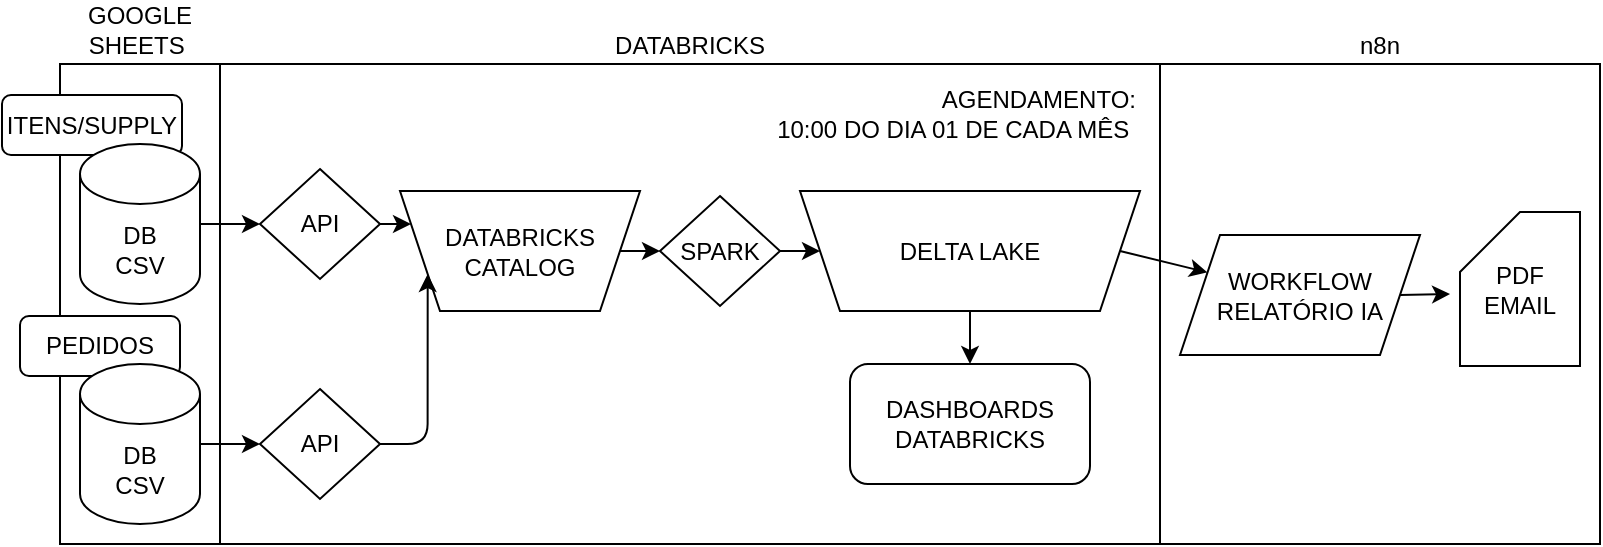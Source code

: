 <mxfile>
    <diagram id="LXkWDThQwS2O8UE18SSh" name="Page-1">
        <mxGraphModel dx="905" dy="649" grid="1" gridSize="10" guides="1" tooltips="1" connect="1" arrows="1" fold="1" page="1" pageScale="1" pageWidth="850" pageHeight="1100" math="0" shadow="0">
            <root>
                <mxCell id="0"/>
                <mxCell id="1" parent="0"/>
                <mxCell id="18" value="GOOGLE SHEETS&amp;nbsp;" style="rounded=0;whiteSpace=wrap;html=1;labelPosition=center;verticalLabelPosition=top;align=center;verticalAlign=bottom;fillColor=none;" parent="1" vertex="1">
                    <mxGeometry x="59" y="80" width="80" height="240" as="geometry"/>
                </mxCell>
                <mxCell id="39" value="ITENS/SUPPLY" style="rounded=1;whiteSpace=wrap;html=1;" parent="1" vertex="1">
                    <mxGeometry x="30" y="95.5" width="90" height="30" as="geometry"/>
                </mxCell>
                <mxCell id="38" value="PEDIDOS" style="rounded=1;whiteSpace=wrap;html=1;" parent="1" vertex="1">
                    <mxGeometry x="39" y="206" width="80" height="30" as="geometry"/>
                </mxCell>
                <mxCell id="2" value="DB&lt;br&gt;CSV" style="shape=cylinder3;whiteSpace=wrap;html=1;boundedLbl=1;backgroundOutline=1;size=15;" parent="1" vertex="1">
                    <mxGeometry x="69" y="120" width="60" height="80" as="geometry"/>
                </mxCell>
                <mxCell id="3" value="DB&lt;div&gt;CSV&lt;/div&gt;" style="shape=cylinder3;whiteSpace=wrap;html=1;boundedLbl=1;backgroundOutline=1;size=15;" parent="1" vertex="1">
                    <mxGeometry x="69" y="230" width="60" height="80" as="geometry"/>
                </mxCell>
                <mxCell id="4" value="DATABRICKS" style="rounded=0;whiteSpace=wrap;html=1;align=center;fillColor=none;labelPosition=center;verticalLabelPosition=top;verticalAlign=bottom;" parent="1" vertex="1">
                    <mxGeometry x="139" y="80" width="470" height="240" as="geometry"/>
                </mxCell>
                <mxCell id="16" value="DATABRICKS CATALOG" style="shape=trapezoid;perimeter=trapezoidPerimeter;whiteSpace=wrap;html=1;fixedSize=1;flipV=1;" parent="1" vertex="1">
                    <mxGeometry x="229" y="143.5" width="120" height="60" as="geometry"/>
                </mxCell>
                <mxCell id="49" style="edgeStyle=none;html=1;exitX=0.5;exitY=1;exitDx=0;exitDy=0;" edge="1" parent="1" source="17" target="47">
                    <mxGeometry relative="1" as="geometry"/>
                </mxCell>
                <mxCell id="51" style="edgeStyle=none;html=1;exitX=1;exitY=0.5;exitDx=0;exitDy=0;" edge="1" parent="1" source="17" target="50">
                    <mxGeometry relative="1" as="geometry"/>
                </mxCell>
                <mxCell id="17" value="&lt;div&gt;DELTA LAKE&lt;/div&gt;" style="shape=trapezoid;perimeter=trapezoidPerimeter;whiteSpace=wrap;html=1;fixedSize=1;flipV=1;size=20;" parent="1" vertex="1">
                    <mxGeometry x="429" y="143.5" width="170" height="60" as="geometry"/>
                </mxCell>
                <mxCell id="19" value="" style="endArrow=classic;html=1;exitX=1;exitY=0.5;exitDx=0;exitDy=0;entryX=0;entryY=0.5;entryDx=0;entryDy=0;" parent="1" source="16" target="43" edge="1">
                    <mxGeometry width="50" height="50" relative="1" as="geometry">
                        <mxPoint x="389" y="270" as="sourcePoint"/>
                        <mxPoint x="439" y="220" as="targetPoint"/>
                    </mxGeometry>
                </mxCell>
                <mxCell id="24" value="" style="endArrow=classic;html=1;exitX=1;exitY=0.5;exitDx=0;exitDy=0;exitPerimeter=0;entryX=0;entryY=0.5;entryDx=0;entryDy=0;" parent="1" source="2" target="28" edge="1">
                    <mxGeometry width="50" height="50" relative="1" as="geometry">
                        <mxPoint x="329" y="270" as="sourcePoint"/>
                        <mxPoint x="379" y="220" as="targetPoint"/>
                    </mxGeometry>
                </mxCell>
                <mxCell id="33" style="edgeStyle=orthogonalEdgeStyle;html=1;exitX=1;exitY=0.5;exitDx=0;exitDy=0;entryX=0;entryY=0.25;entryDx=0;entryDy=0;" parent="1" source="28" target="16" edge="1">
                    <mxGeometry relative="1" as="geometry"/>
                </mxCell>
                <mxCell id="28" value="API" style="rhombus;whiteSpace=wrap;html=1;" parent="1" vertex="1">
                    <mxGeometry x="159" y="132.5" width="60" height="55" as="geometry"/>
                </mxCell>
                <mxCell id="34" style="edgeStyle=orthogonalEdgeStyle;html=1;exitX=1;exitY=0.5;exitDx=0;exitDy=0;entryX=0;entryY=0.75;entryDx=0;entryDy=0;" parent="1" source="29" target="16" edge="1">
                    <mxGeometry relative="1" as="geometry"/>
                </mxCell>
                <mxCell id="29" value="API" style="rhombus;whiteSpace=wrap;html=1;" parent="1" vertex="1">
                    <mxGeometry x="159" y="242.5" width="60" height="55" as="geometry"/>
                </mxCell>
                <mxCell id="31" value="" style="endArrow=classic;html=1;exitX=1;exitY=0.5;exitDx=0;exitDy=0;exitPerimeter=0;entryX=0;entryY=0.5;entryDx=0;entryDy=0;" parent="1" source="3" target="29" edge="1">
                    <mxGeometry width="50" height="50" relative="1" as="geometry">
                        <mxPoint x="169" y="280" as="sourcePoint"/>
                        <mxPoint x="219" y="230" as="targetPoint"/>
                    </mxGeometry>
                </mxCell>
                <mxCell id="44" style="edgeStyle=none;html=1;exitX=1;exitY=0.5;exitDx=0;exitDy=0;entryX=0;entryY=0.5;entryDx=0;entryDy=0;" parent="1" source="43" target="17" edge="1">
                    <mxGeometry relative="1" as="geometry"/>
                </mxCell>
                <mxCell id="43" value="SPARK" style="rhombus;whiteSpace=wrap;html=1;" parent="1" vertex="1">
                    <mxGeometry x="359" y="146" width="60" height="55" as="geometry"/>
                </mxCell>
                <mxCell id="45" value="AGENDAMENTO:&lt;div&gt;10:00 DO DIA 01 DE CADA MÊS&amp;nbsp;&lt;/div&gt;" style="text;html=1;align=right;verticalAlign=middle;whiteSpace=wrap;rounded=0;" vertex="1" parent="1">
                    <mxGeometry x="389" y="90" width="210" height="30" as="geometry"/>
                </mxCell>
                <mxCell id="46" value="n8n" style="rounded=0;whiteSpace=wrap;html=1;align=center;fillColor=none;labelPosition=center;verticalLabelPosition=top;verticalAlign=bottom;" vertex="1" parent="1">
                    <mxGeometry x="609" y="80" width="220" height="240" as="geometry"/>
                </mxCell>
                <mxCell id="47" value="DASHBOARDS DATABRICKS" style="rounded=1;whiteSpace=wrap;html=1;" vertex="1" parent="1">
                    <mxGeometry x="454" y="230" width="120" height="60" as="geometry"/>
                </mxCell>
                <mxCell id="50" value="WORKFLOW&lt;div&gt;RELATÓRIO IA&lt;/div&gt;" style="shape=parallelogram;perimeter=parallelogramPerimeter;whiteSpace=wrap;html=1;fixedSize=1;" vertex="1" parent="1">
                    <mxGeometry x="619" y="165.5" width="120" height="60" as="geometry"/>
                </mxCell>
                <mxCell id="52" value="PDF&lt;div&gt;EMAIL&lt;/div&gt;" style="shape=card;whiteSpace=wrap;html=1;" vertex="1" parent="1">
                    <mxGeometry x="759" y="154" width="60" height="77" as="geometry"/>
                </mxCell>
                <mxCell id="53" style="edgeStyle=none;html=1;exitX=1;exitY=0.5;exitDx=0;exitDy=0;entryX=-0.083;entryY=0.533;entryDx=0;entryDy=0;entryPerimeter=0;" edge="1" parent="1" source="50" target="52">
                    <mxGeometry relative="1" as="geometry"/>
                </mxCell>
            </root>
        </mxGraphModel>
    </diagram>
</mxfile>
